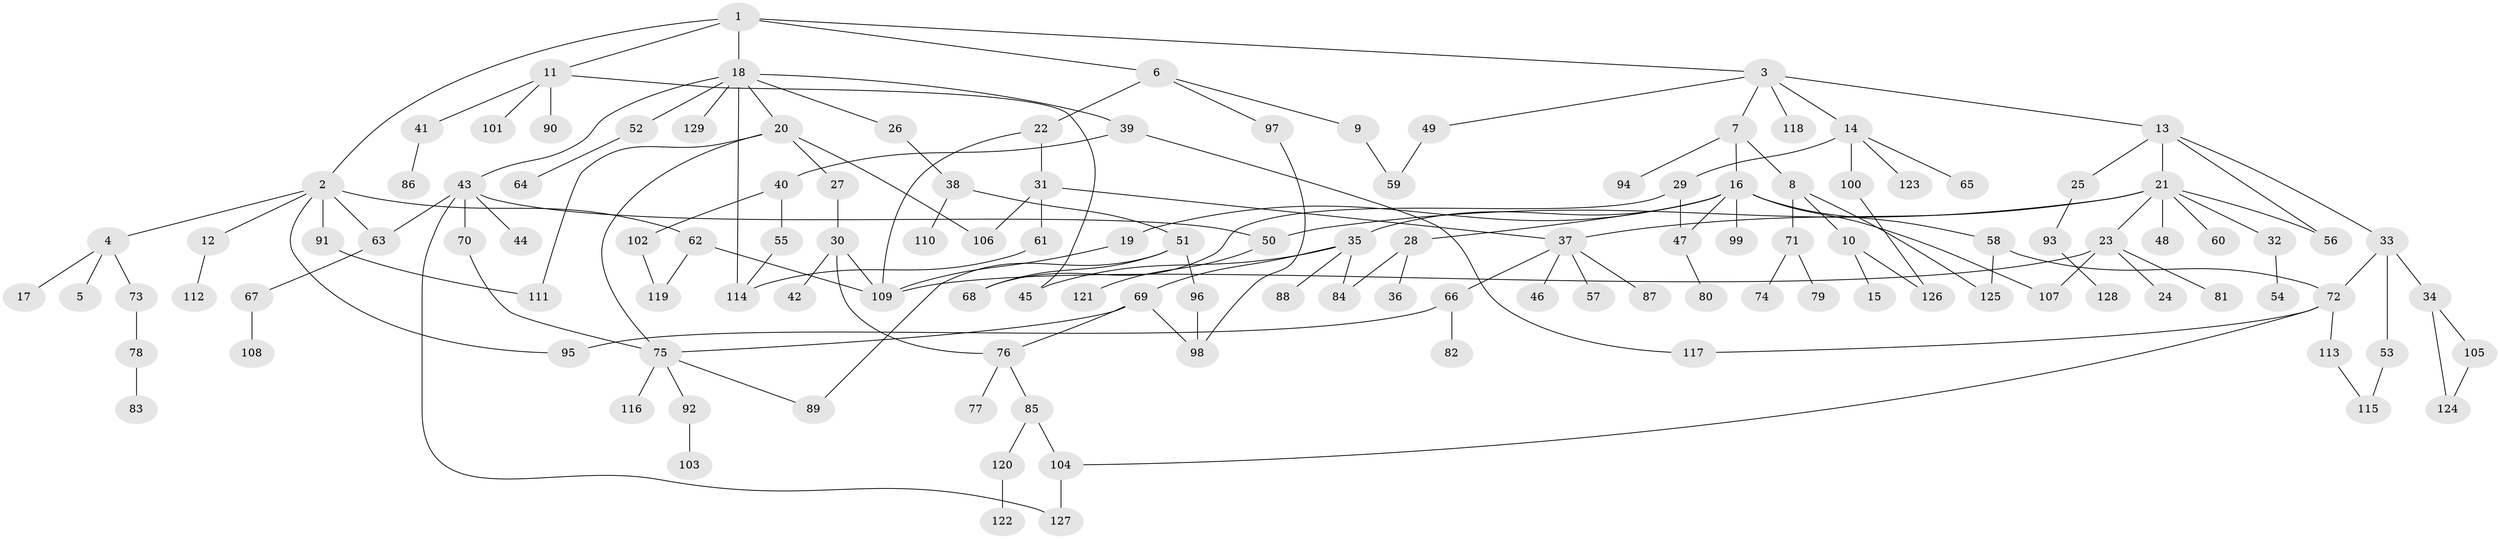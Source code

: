 // Generated by graph-tools (version 1.1) at 2025/25/03/09/25 03:25:35]
// undirected, 129 vertices, 162 edges
graph export_dot {
graph [start="1"]
  node [color=gray90,style=filled];
  1;
  2;
  3;
  4;
  5;
  6;
  7;
  8;
  9;
  10;
  11;
  12;
  13;
  14;
  15;
  16;
  17;
  18;
  19;
  20;
  21;
  22;
  23;
  24;
  25;
  26;
  27;
  28;
  29;
  30;
  31;
  32;
  33;
  34;
  35;
  36;
  37;
  38;
  39;
  40;
  41;
  42;
  43;
  44;
  45;
  46;
  47;
  48;
  49;
  50;
  51;
  52;
  53;
  54;
  55;
  56;
  57;
  58;
  59;
  60;
  61;
  62;
  63;
  64;
  65;
  66;
  67;
  68;
  69;
  70;
  71;
  72;
  73;
  74;
  75;
  76;
  77;
  78;
  79;
  80;
  81;
  82;
  83;
  84;
  85;
  86;
  87;
  88;
  89;
  90;
  91;
  92;
  93;
  94;
  95;
  96;
  97;
  98;
  99;
  100;
  101;
  102;
  103;
  104;
  105;
  106;
  107;
  108;
  109;
  110;
  111;
  112;
  113;
  114;
  115;
  116;
  117;
  118;
  119;
  120;
  121;
  122;
  123;
  124;
  125;
  126;
  127;
  128;
  129;
  1 -- 2;
  1 -- 3;
  1 -- 6;
  1 -- 11;
  1 -- 18;
  2 -- 4;
  2 -- 12;
  2 -- 62;
  2 -- 63;
  2 -- 91;
  2 -- 95;
  3 -- 7;
  3 -- 13;
  3 -- 14;
  3 -- 49;
  3 -- 118;
  4 -- 5;
  4 -- 17;
  4 -- 73;
  6 -- 9;
  6 -- 22;
  6 -- 97;
  7 -- 8;
  7 -- 16;
  7 -- 94;
  8 -- 10;
  8 -- 71;
  8 -- 125;
  9 -- 59;
  10 -- 15;
  10 -- 126;
  11 -- 41;
  11 -- 45;
  11 -- 90;
  11 -- 101;
  12 -- 112;
  13 -- 21;
  13 -- 25;
  13 -- 33;
  13 -- 56;
  14 -- 29;
  14 -- 65;
  14 -- 100;
  14 -- 123;
  16 -- 19;
  16 -- 28;
  16 -- 35;
  16 -- 47;
  16 -- 58;
  16 -- 99;
  16 -- 107;
  18 -- 20;
  18 -- 26;
  18 -- 39;
  18 -- 43;
  18 -- 52;
  18 -- 129;
  18 -- 114;
  19 -- 109;
  20 -- 27;
  20 -- 106;
  20 -- 111;
  20 -- 75;
  21 -- 23;
  21 -- 32;
  21 -- 48;
  21 -- 60;
  21 -- 50;
  21 -- 56;
  21 -- 37;
  22 -- 31;
  22 -- 109;
  23 -- 24;
  23 -- 81;
  23 -- 109;
  23 -- 107;
  25 -- 93;
  26 -- 38;
  27 -- 30;
  28 -- 36;
  28 -- 84;
  29 -- 68;
  29 -- 47;
  30 -- 42;
  30 -- 109;
  30 -- 76;
  31 -- 37;
  31 -- 61;
  31 -- 106;
  32 -- 54;
  33 -- 34;
  33 -- 53;
  33 -- 72;
  34 -- 105;
  34 -- 124;
  35 -- 69;
  35 -- 88;
  35 -- 45;
  35 -- 84;
  37 -- 46;
  37 -- 57;
  37 -- 66;
  37 -- 87;
  38 -- 51;
  38 -- 110;
  39 -- 40;
  39 -- 117;
  40 -- 55;
  40 -- 102;
  41 -- 86;
  43 -- 44;
  43 -- 50;
  43 -- 70;
  43 -- 127;
  43 -- 63;
  47 -- 80;
  49 -- 59;
  50 -- 121;
  51 -- 96;
  51 -- 89;
  51 -- 68;
  52 -- 64;
  53 -- 115;
  55 -- 114;
  58 -- 125;
  58 -- 72;
  61 -- 114;
  62 -- 119;
  62 -- 109;
  63 -- 67;
  66 -- 82;
  66 -- 95;
  67 -- 108;
  69 -- 76;
  69 -- 98;
  69 -- 75;
  70 -- 75;
  71 -- 74;
  71 -- 79;
  72 -- 104;
  72 -- 113;
  72 -- 117;
  73 -- 78;
  75 -- 89;
  75 -- 92;
  75 -- 116;
  76 -- 77;
  76 -- 85;
  78 -- 83;
  85 -- 120;
  85 -- 104;
  91 -- 111;
  92 -- 103;
  93 -- 128;
  96 -- 98;
  97 -- 98;
  100 -- 126;
  102 -- 119;
  104 -- 127;
  105 -- 124;
  113 -- 115;
  120 -- 122;
}
